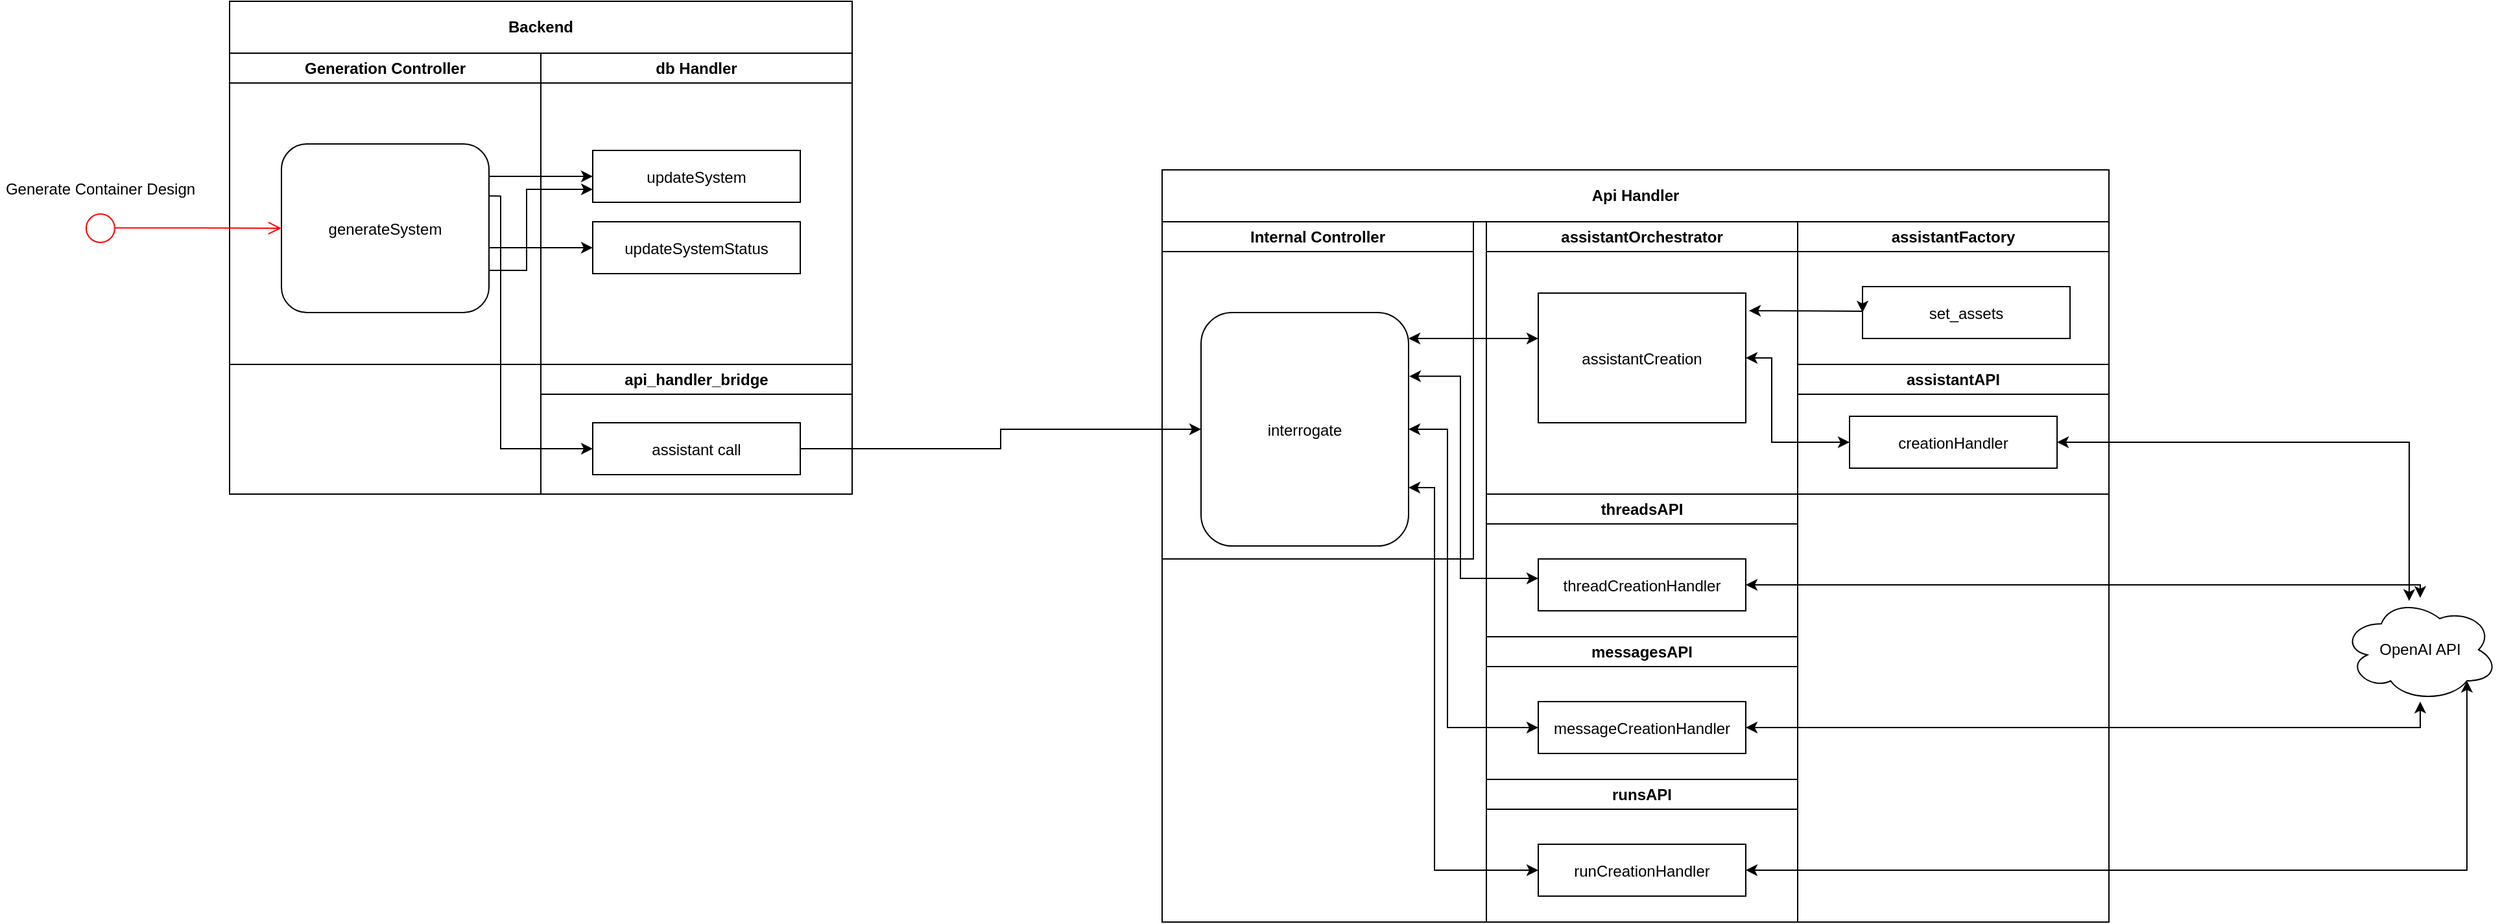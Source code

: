 <mxfile version="24.6.4" type="device">
  <diagram name="Pagina-1" id="V_HNO9k4999z6F_fTRKg">
    <mxGraphModel dx="1909" dy="964" grid="1" gridSize="10" guides="1" tooltips="1" connect="1" arrows="1" fold="1" page="1" pageScale="1" pageWidth="827" pageHeight="1169" math="0" shadow="0">
      <root>
        <mxCell id="0" />
        <mxCell id="1" parent="0" />
        <mxCell id="HBmwAiEKgiXEF_s0nJef-17" value="Backend" style="swimlane;whiteSpace=wrap;startSize=40;" vertex="1" parent="1">
          <mxGeometry x="591" y="120" width="480" height="380" as="geometry" />
        </mxCell>
        <mxCell id="HBmwAiEKgiXEF_s0nJef-42" value="Generation Controller" style="swimlane;whiteSpace=wrap;html=1;" vertex="1" parent="HBmwAiEKgiXEF_s0nJef-17">
          <mxGeometry y="40" width="240" height="240" as="geometry" />
        </mxCell>
        <mxCell id="HBmwAiEKgiXEF_s0nJef-19" value="generateSystem" style="rounded=1;glass=0;shadow=0;" vertex="1" parent="HBmwAiEKgiXEF_s0nJef-42">
          <mxGeometry x="40" y="70" width="160" height="130" as="geometry" />
        </mxCell>
        <mxCell id="HBmwAiEKgiXEF_s0nJef-43" value="db Handler" style="swimlane;whiteSpace=wrap;html=1;" vertex="1" parent="HBmwAiEKgiXEF_s0nJef-17">
          <mxGeometry x="240" y="40" width="240" height="240" as="geometry" />
        </mxCell>
        <mxCell id="HBmwAiEKgiXEF_s0nJef-40" value="updateSystem" style="" vertex="1" parent="HBmwAiEKgiXEF_s0nJef-43">
          <mxGeometry x="40" y="75" width="160" height="40" as="geometry" />
        </mxCell>
        <mxCell id="HBmwAiEKgiXEF_s0nJef-109" value="updateSystemStatus" style="" vertex="1" parent="HBmwAiEKgiXEF_s0nJef-43">
          <mxGeometry x="40" y="130" width="160" height="40" as="geometry" />
        </mxCell>
        <mxCell id="HBmwAiEKgiXEF_s0nJef-44" value="" style="edgeStyle=orthogonalEdgeStyle;rounded=0;orthogonalLoop=1;jettySize=auto;html=1;entryX=0;entryY=0.5;entryDx=0;entryDy=0;" edge="1" parent="HBmwAiEKgiXEF_s0nJef-17" target="HBmwAiEKgiXEF_s0nJef-40">
          <mxGeometry relative="1" as="geometry">
            <mxPoint x="200" y="135" as="sourcePoint" />
            <Array as="points">
              <mxPoint x="200" y="135" />
            </Array>
          </mxGeometry>
        </mxCell>
        <mxCell id="HBmwAiEKgiXEF_s0nJef-57" value="api_handler_bridge" style="swimlane;whiteSpace=wrap;html=1;" vertex="1" parent="HBmwAiEKgiXEF_s0nJef-17">
          <mxGeometry x="240" y="280" width="240" height="100" as="geometry" />
        </mxCell>
        <mxCell id="HBmwAiEKgiXEF_s0nJef-58" value="assistant call" style="" vertex="1" parent="HBmwAiEKgiXEF_s0nJef-57">
          <mxGeometry x="40" y="45" width="160" height="40" as="geometry" />
        </mxCell>
        <mxCell id="HBmwAiEKgiXEF_s0nJef-69" style="edgeStyle=orthogonalEdgeStyle;rounded=0;orthogonalLoop=1;jettySize=auto;html=1;exitX=1.002;exitY=0.309;exitDx=0;exitDy=0;entryX=0;entryY=0.5;entryDx=0;entryDy=0;exitPerimeter=0;" edge="1" parent="HBmwAiEKgiXEF_s0nJef-17" source="HBmwAiEKgiXEF_s0nJef-19" target="HBmwAiEKgiXEF_s0nJef-58">
          <mxGeometry relative="1" as="geometry">
            <Array as="points">
              <mxPoint x="209" y="150" />
              <mxPoint x="209" y="345" />
            </Array>
          </mxGeometry>
        </mxCell>
        <mxCell id="HBmwAiEKgiXEF_s0nJef-111" style="edgeStyle=orthogonalEdgeStyle;rounded=0;orthogonalLoop=1;jettySize=auto;html=1;entryX=0;entryY=0.5;entryDx=0;entryDy=0;" edge="1" parent="HBmwAiEKgiXEF_s0nJef-17" target="HBmwAiEKgiXEF_s0nJef-109">
          <mxGeometry relative="1" as="geometry">
            <mxPoint x="200" y="190" as="sourcePoint" />
            <Array as="points">
              <mxPoint x="200" y="190" />
            </Array>
          </mxGeometry>
        </mxCell>
        <mxCell id="HBmwAiEKgiXEF_s0nJef-112" style="edgeStyle=orthogonalEdgeStyle;rounded=0;orthogonalLoop=1;jettySize=auto;html=1;exitX=1;exitY=0.75;exitDx=0;exitDy=0;entryX=0;entryY=0.75;entryDx=0;entryDy=0;" edge="1" parent="HBmwAiEKgiXEF_s0nJef-17" source="HBmwAiEKgiXEF_s0nJef-19" target="HBmwAiEKgiXEF_s0nJef-40">
          <mxGeometry relative="1" as="geometry">
            <Array as="points">
              <mxPoint x="229" y="208" />
              <mxPoint x="229" y="145" />
            </Array>
          </mxGeometry>
        </mxCell>
        <mxCell id="HBmwAiEKgiXEF_s0nJef-27" value="" style="ellipse;shape=startState;fillColor=#FFFFFF;strokeColor=#ff0000;" vertex="1" parent="1">
          <mxGeometry x="476.44" y="280" width="30" height="30" as="geometry" />
        </mxCell>
        <mxCell id="HBmwAiEKgiXEF_s0nJef-28" value="" style="edgeStyle=elbowEdgeStyle;elbow=horizontal;verticalAlign=bottom;endArrow=open;endSize=8;strokeColor=#FF0000;endFill=1;rounded=0;entryX=0;entryY=0.5;entryDx=0;entryDy=0;exitX=0.872;exitY=0.492;exitDx=0;exitDy=0;exitPerimeter=0;" edge="1" parent="1" source="HBmwAiEKgiXEF_s0nJef-27" target="HBmwAiEKgiXEF_s0nJef-19">
          <mxGeometry x="1540" y="160" as="geometry">
            <mxPoint x="200" y="400" as="targetPoint" />
          </mxGeometry>
        </mxCell>
        <mxCell id="HBmwAiEKgiXEF_s0nJef-29" value="Generate Container Design" style="text;html=1;align=center;verticalAlign=middle;whiteSpace=wrap;rounded=0;" vertex="1" parent="1">
          <mxGeometry x="414" y="250" width="154.87" height="30" as="geometry" />
        </mxCell>
        <mxCell id="HBmwAiEKgiXEF_s0nJef-45" value="Api Handler" style="swimlane;whiteSpace=wrap;startSize=40;" vertex="1" parent="1">
          <mxGeometry x="1310" y="250" width="730" height="580" as="geometry" />
        </mxCell>
        <mxCell id="HBmwAiEKgiXEF_s0nJef-46" value="Internal Controller" style="swimlane;whiteSpace=wrap;html=1;" vertex="1" parent="HBmwAiEKgiXEF_s0nJef-45">
          <mxGeometry y="40" width="240" height="260" as="geometry" />
        </mxCell>
        <mxCell id="HBmwAiEKgiXEF_s0nJef-47" value="interrogate" style="rounded=1;glass=0;shadow=0;" vertex="1" parent="HBmwAiEKgiXEF_s0nJef-46">
          <mxGeometry x="30" y="70" width="160" height="180" as="geometry" />
        </mxCell>
        <mxCell id="HBmwAiEKgiXEF_s0nJef-48" value="assistantOrchestrator" style="swimlane;whiteSpace=wrap;html=1;startSize=23;" vertex="1" parent="HBmwAiEKgiXEF_s0nJef-45">
          <mxGeometry x="250" y="40" width="240" height="210" as="geometry" />
        </mxCell>
        <mxCell id="HBmwAiEKgiXEF_s0nJef-49" value="assistantCreation" style="" vertex="1" parent="HBmwAiEKgiXEF_s0nJef-48">
          <mxGeometry x="40" y="55" width="160" height="100" as="geometry" />
        </mxCell>
        <mxCell id="HBmwAiEKgiXEF_s0nJef-50" value="" style="edgeStyle=orthogonalEdgeStyle;rounded=0;orthogonalLoop=1;jettySize=auto;html=1;startArrow=classic;startFill=1;" edge="1" parent="HBmwAiEKgiXEF_s0nJef-45" source="HBmwAiEKgiXEF_s0nJef-47" target="HBmwAiEKgiXEF_s0nJef-49">
          <mxGeometry relative="1" as="geometry">
            <Array as="points">
              <mxPoint x="220" y="130" />
              <mxPoint x="220" y="130" />
            </Array>
          </mxGeometry>
        </mxCell>
        <mxCell id="HBmwAiEKgiXEF_s0nJef-70" value="assistantFactory" style="swimlane;whiteSpace=wrap;html=1;startSize=23;" vertex="1" parent="HBmwAiEKgiXEF_s0nJef-45">
          <mxGeometry x="490" y="40" width="240" height="110" as="geometry" />
        </mxCell>
        <mxCell id="HBmwAiEKgiXEF_s0nJef-71" value="set_assets" style="" vertex="1" parent="HBmwAiEKgiXEF_s0nJef-70">
          <mxGeometry x="50" y="50" width="160" height="40" as="geometry" />
        </mxCell>
        <mxCell id="HBmwAiEKgiXEF_s0nJef-72" value="" style="edgeStyle=orthogonalEdgeStyle;rounded=0;orthogonalLoop=1;jettySize=auto;html=1;startArrow=classic;startFill=1;entryX=0;entryY=0.5;entryDx=0;entryDy=0;exitX=1.016;exitY=0.136;exitDx=0;exitDy=0;exitPerimeter=0;" edge="1" parent="HBmwAiEKgiXEF_s0nJef-45" source="HBmwAiEKgiXEF_s0nJef-49" target="HBmwAiEKgiXEF_s0nJef-71">
          <mxGeometry relative="1" as="geometry">
            <mxPoint x="450" y="110" as="sourcePoint" />
            <Array as="points">
              <mxPoint x="470" y="109" />
              <mxPoint x="540" y="109" />
            </Array>
          </mxGeometry>
        </mxCell>
        <mxCell id="HBmwAiEKgiXEF_s0nJef-82" value="assistantAPI" style="swimlane;whiteSpace=wrap;html=1;startSize=23;" vertex="1" parent="HBmwAiEKgiXEF_s0nJef-45">
          <mxGeometry x="490" y="150" width="240" height="100" as="geometry" />
        </mxCell>
        <mxCell id="HBmwAiEKgiXEF_s0nJef-83" value="creationHandler" style="" vertex="1" parent="HBmwAiEKgiXEF_s0nJef-82">
          <mxGeometry x="40" y="40" width="160" height="40" as="geometry" />
        </mxCell>
        <mxCell id="HBmwAiEKgiXEF_s0nJef-86" value="" style="endArrow=classic;html=1;rounded=0;exitX=1;exitY=0.5;exitDx=0;exitDy=0;entryX=0;entryY=0.5;entryDx=0;entryDy=0;startArrow=classic;startFill=1;" edge="1" parent="HBmwAiEKgiXEF_s0nJef-45" source="HBmwAiEKgiXEF_s0nJef-49" target="HBmwAiEKgiXEF_s0nJef-83">
          <mxGeometry width="50" height="50" relative="1" as="geometry">
            <mxPoint x="470" y="240" as="sourcePoint" />
            <mxPoint x="470" y="280" as="targetPoint" />
            <Array as="points">
              <mxPoint x="470" y="145" />
              <mxPoint x="470" y="210" />
            </Array>
          </mxGeometry>
        </mxCell>
        <mxCell id="HBmwAiEKgiXEF_s0nJef-89" value="threadsAPI" style="swimlane;whiteSpace=wrap;html=1;startSize=23;" vertex="1" parent="HBmwAiEKgiXEF_s0nJef-45">
          <mxGeometry x="250" y="250" width="240" height="110" as="geometry" />
        </mxCell>
        <mxCell id="HBmwAiEKgiXEF_s0nJef-90" value="threadCreationHandler" style="" vertex="1" parent="HBmwAiEKgiXEF_s0nJef-89">
          <mxGeometry x="40" y="50" width="160" height="40" as="geometry" />
        </mxCell>
        <mxCell id="HBmwAiEKgiXEF_s0nJef-97" style="edgeStyle=orthogonalEdgeStyle;rounded=0;orthogonalLoop=1;jettySize=auto;html=1;entryX=-0.006;entryY=0.353;entryDx=0;entryDy=0;startArrow=classic;startFill=1;exitX=1.003;exitY=0.273;exitDx=0;exitDy=0;exitPerimeter=0;entryPerimeter=0;" edge="1" parent="HBmwAiEKgiXEF_s0nJef-45" source="HBmwAiEKgiXEF_s0nJef-47" target="HBmwAiEKgiXEF_s0nJef-90">
          <mxGeometry relative="1" as="geometry">
            <mxPoint x="200" y="163" as="sourcePoint" />
            <Array as="points">
              <mxPoint x="230" y="159" />
              <mxPoint x="230" y="315" />
              <mxPoint x="290" y="315" />
            </Array>
          </mxGeometry>
        </mxCell>
        <mxCell id="HBmwAiEKgiXEF_s0nJef-98" value="messagesAPI" style="swimlane;whiteSpace=wrap;html=1;startSize=23;" vertex="1" parent="HBmwAiEKgiXEF_s0nJef-45">
          <mxGeometry x="250" y="360" width="240" height="110" as="geometry" />
        </mxCell>
        <mxCell id="HBmwAiEKgiXEF_s0nJef-99" value="messageCreationHandler" style="" vertex="1" parent="HBmwAiEKgiXEF_s0nJef-98">
          <mxGeometry x="40" y="50" width="160" height="40" as="geometry" />
        </mxCell>
        <mxCell id="HBmwAiEKgiXEF_s0nJef-102" value="runsAPI" style="swimlane;whiteSpace=wrap;html=1;startSize=23;" vertex="1" parent="HBmwAiEKgiXEF_s0nJef-45">
          <mxGeometry x="250" y="470" width="240" height="110" as="geometry" />
        </mxCell>
        <mxCell id="HBmwAiEKgiXEF_s0nJef-103" value="runCreationHandler" style="" vertex="1" parent="HBmwAiEKgiXEF_s0nJef-102">
          <mxGeometry x="40" y="50" width="160" height="40" as="geometry" />
        </mxCell>
        <mxCell id="HBmwAiEKgiXEF_s0nJef-106" style="edgeStyle=orthogonalEdgeStyle;rounded=0;orthogonalLoop=1;jettySize=auto;html=1;exitX=1;exitY=0.5;exitDx=0;exitDy=0;entryX=0;entryY=0.5;entryDx=0;entryDy=0;startArrow=classic;startFill=1;" edge="1" parent="HBmwAiEKgiXEF_s0nJef-45" source="HBmwAiEKgiXEF_s0nJef-47" target="HBmwAiEKgiXEF_s0nJef-99">
          <mxGeometry relative="1" as="geometry">
            <Array as="points">
              <mxPoint x="220" y="200" />
              <mxPoint x="220" y="430" />
            </Array>
          </mxGeometry>
        </mxCell>
        <mxCell id="HBmwAiEKgiXEF_s0nJef-107" style="edgeStyle=orthogonalEdgeStyle;rounded=0;orthogonalLoop=1;jettySize=auto;html=1;exitX=1;exitY=0.75;exitDx=0;exitDy=0;entryX=0;entryY=0.5;entryDx=0;entryDy=0;startArrow=classic;startFill=1;" edge="1" parent="HBmwAiEKgiXEF_s0nJef-45" source="HBmwAiEKgiXEF_s0nJef-47" target="HBmwAiEKgiXEF_s0nJef-103">
          <mxGeometry relative="1" as="geometry">
            <Array as="points">
              <mxPoint x="210" y="245" />
              <mxPoint x="210" y="540" />
            </Array>
          </mxGeometry>
        </mxCell>
        <mxCell id="HBmwAiEKgiXEF_s0nJef-84" value="OpenAI API" style="ellipse;shape=cloud;whiteSpace=wrap;html=1;" vertex="1" parent="1">
          <mxGeometry x="2220" y="580" width="120" height="80" as="geometry" />
        </mxCell>
        <mxCell id="HBmwAiEKgiXEF_s0nJef-88" style="edgeStyle=orthogonalEdgeStyle;rounded=0;orthogonalLoop=1;jettySize=auto;html=1;exitX=1;exitY=0.5;exitDx=0;exitDy=0;" edge="1" parent="1" source="HBmwAiEKgiXEF_s0nJef-58" target="HBmwAiEKgiXEF_s0nJef-47">
          <mxGeometry relative="1" as="geometry">
            <Array as="points" />
          </mxGeometry>
        </mxCell>
        <mxCell id="HBmwAiEKgiXEF_s0nJef-94" style="edgeStyle=orthogonalEdgeStyle;rounded=0;orthogonalLoop=1;jettySize=auto;html=1;exitX=1;exitY=0.5;exitDx=0;exitDy=0;entryX=0.429;entryY=0.03;entryDx=0;entryDy=0;entryPerimeter=0;startArrow=classic;startFill=1;" edge="1" parent="1" source="HBmwAiEKgiXEF_s0nJef-83" target="HBmwAiEKgiXEF_s0nJef-84">
          <mxGeometry relative="1" as="geometry" />
        </mxCell>
        <mxCell id="HBmwAiEKgiXEF_s0nJef-95" style="edgeStyle=orthogonalEdgeStyle;rounded=0;orthogonalLoop=1;jettySize=auto;html=1;exitX=1;exitY=0.5;exitDx=0;exitDy=0;startArrow=classic;startFill=1;" edge="1" parent="1" source="HBmwAiEKgiXEF_s0nJef-90" target="HBmwAiEKgiXEF_s0nJef-84">
          <mxGeometry relative="1" as="geometry">
            <Array as="points">
              <mxPoint x="2280" y="570" />
            </Array>
          </mxGeometry>
        </mxCell>
        <mxCell id="HBmwAiEKgiXEF_s0nJef-101" style="edgeStyle=orthogonalEdgeStyle;rounded=0;orthogonalLoop=1;jettySize=auto;html=1;startArrow=classic;startFill=1;exitX=1;exitY=0.5;exitDx=0;exitDy=0;" edge="1" parent="1" source="HBmwAiEKgiXEF_s0nJef-99" target="HBmwAiEKgiXEF_s0nJef-84">
          <mxGeometry relative="1" as="geometry">
            <mxPoint x="1790" y="550" as="sourcePoint" />
            <Array as="points">
              <mxPoint x="2280" y="680" />
            </Array>
          </mxGeometry>
        </mxCell>
        <mxCell id="HBmwAiEKgiXEF_s0nJef-108" style="edgeStyle=orthogonalEdgeStyle;rounded=0;orthogonalLoop=1;jettySize=auto;html=1;exitX=1;exitY=0.5;exitDx=0;exitDy=0;entryX=0.8;entryY=0.8;entryDx=0;entryDy=0;entryPerimeter=0;startArrow=classic;startFill=1;" edge="1" parent="1" source="HBmwAiEKgiXEF_s0nJef-103" target="HBmwAiEKgiXEF_s0nJef-84">
          <mxGeometry relative="1" as="geometry" />
        </mxCell>
      </root>
    </mxGraphModel>
  </diagram>
</mxfile>
